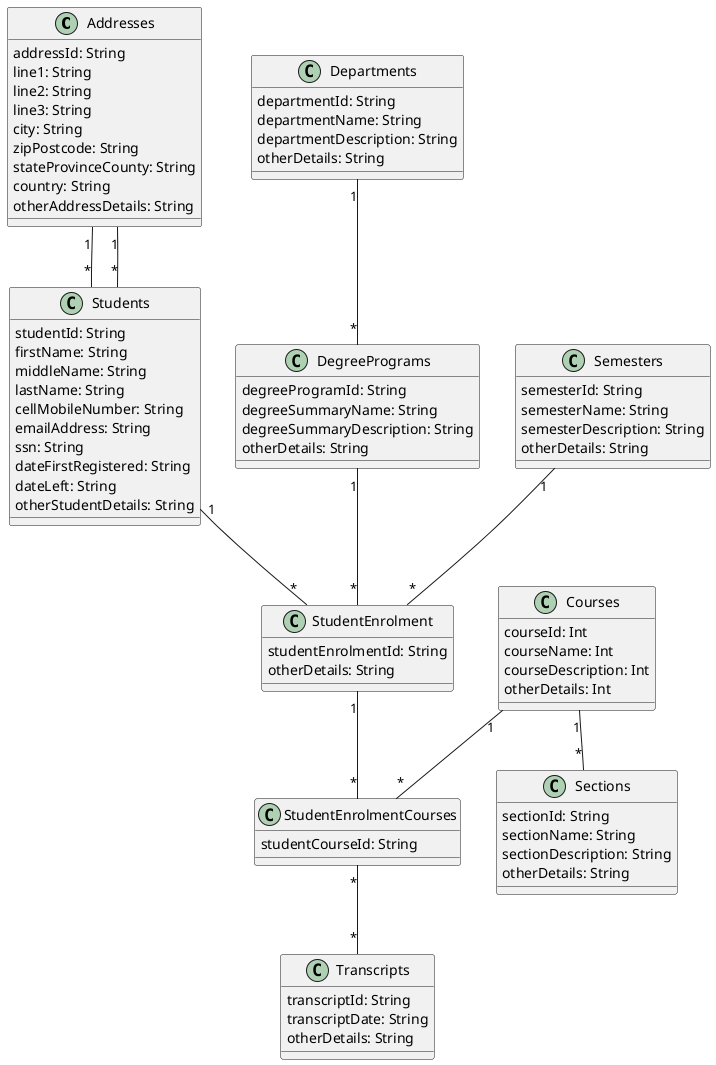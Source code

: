 @startuml "StudentTranscriptsTracking"


class Addresses{
  addressId: String
  line1: String
  line2: String
  line3: String
  city: String
  zipPostcode: String
  stateProvinceCounty: String
  country: String
  otherAddressDetails: String
}

class Courses{
  courseId: Int
  courseName: Int
  courseDescription: Int
  otherDetails: Int
}

class Departments{
  departmentId: String
  departmentName: String
  departmentDescription: String
  otherDetails: String
}

class DegreePrograms{
  degreeProgramId: String
  degreeSummaryName: String
  degreeSummaryDescription: String
  otherDetails: String
}

class Sections{
  sectionId: String
  sectionName: String
  sectionDescription: String
  otherDetails: String
}

class Semesters{
  semesterId: String
  semesterName: String
  semesterDescription: String
  otherDetails: String
}

class Students{
  studentId: String
  firstName: String
  middleName: String
  lastName: String
  cellMobileNumber: String
  emailAddress: String
  ssn: String
  dateFirstRegistered: String
  dateLeft: String
  otherStudentDetails: String
}

class StudentEnrolment{
  studentEnrolmentId: String
  otherDetails: String
}

class StudentEnrolmentCourses{
  studentCourseId: String
}

class Transcripts{
  transcriptId: String
  transcriptDate: String
  otherDetails: String
}



Addresses "1" -- "*" Students

Addresses "1" -- "*" Students

Courses "1" -- "*" StudentEnrolmentCourses

Courses "1" -- "*" Sections

Departments "1" -- "*" DegreePrograms

DegreePrograms "1" -- "*" StudentEnrolment

Semesters "1" -- "*" StudentEnrolment

Students "1" -- "*" StudentEnrolment

StudentEnrolment "1" -- "*" StudentEnrolmentCourses

StudentEnrolmentCourses "*" -- "*" Transcripts



@enduml
